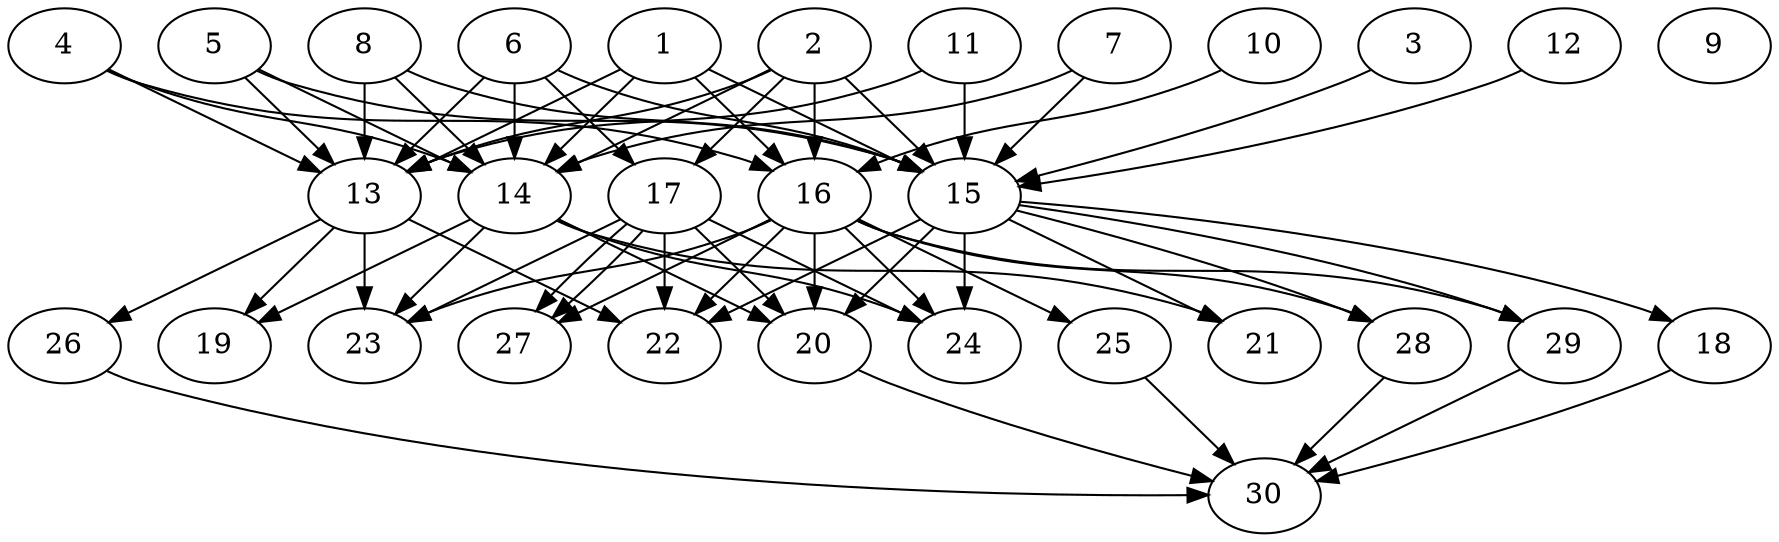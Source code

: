 // DAG automatically generated by daggen at Tue Aug  6 16:27:24 2019
// ./daggen --dot -n 30 --ccr 0.4 --fat 0.7 --regular 0.5 --density 0.8 --mindata 5242880 --maxdata 52428800 
digraph G {
  1 [size="18880000", alpha="0.01", expect_size="7552000"] 
  1 -> 13 [size ="7552000"]
  1 -> 14 [size ="7552000"]
  1 -> 15 [size ="7552000"]
  1 -> 16 [size ="7552000"]
  2 [size="73500160", alpha="0.12", expect_size="29400064"] 
  2 -> 13 [size ="29400064"]
  2 -> 14 [size ="29400064"]
  2 -> 15 [size ="29400064"]
  2 -> 16 [size ="29400064"]
  2 -> 17 [size ="29400064"]
  3 [size="42465280", alpha="0.00", expect_size="16986112"] 
  3 -> 15 [size ="16986112"]
  4 [size="17198080", alpha="0.02", expect_size="6879232"] 
  4 -> 13 [size ="6879232"]
  4 -> 14 [size ="6879232"]
  4 -> 16 [size ="6879232"]
  5 [size="78589440", alpha="0.03", expect_size="31435776"] 
  5 -> 13 [size ="31435776"]
  5 -> 14 [size ="31435776"]
  5 -> 15 [size ="31435776"]
  6 [size="67461120", alpha="0.19", expect_size="26984448"] 
  6 -> 13 [size ="26984448"]
  6 -> 14 [size ="26984448"]
  6 -> 15 [size ="26984448"]
  6 -> 17 [size ="26984448"]
  7 [size="33082880", alpha="0.12", expect_size="13233152"] 
  7 -> 14 [size ="13233152"]
  7 -> 15 [size ="13233152"]
  8 [size="37667840", alpha="0.00", expect_size="15067136"] 
  8 -> 13 [size ="15067136"]
  8 -> 14 [size ="15067136"]
  8 -> 15 [size ="15067136"]
  9 [size="61852160", alpha="0.04", expect_size="24740864"] 
  10 [size="33628160", alpha="0.19", expect_size="13451264"] 
  10 -> 16 [size ="13451264"]
  11 [size="23741440", alpha="0.06", expect_size="9496576"] 
  11 -> 13 [size ="9496576"]
  11 -> 15 [size ="9496576"]
  12 [size="29588480", alpha="0.04", expect_size="11835392"] 
  12 -> 15 [size ="11835392"]
  13 [size="98155520", alpha="0.18", expect_size="39262208"] 
  13 -> 19 [size ="39262208"]
  13 -> 22 [size ="39262208"]
  13 -> 23 [size ="39262208"]
  13 -> 26 [size ="39262208"]
  14 [size="100554240", alpha="0.01", expect_size="40221696"] 
  14 -> 19 [size ="40221696"]
  14 -> 20 [size ="40221696"]
  14 -> 21 [size ="40221696"]
  14 -> 23 [size ="40221696"]
  14 -> 24 [size ="40221696"]
  15 [size="111362560", alpha="0.17", expect_size="44545024"] 
  15 -> 18 [size ="44545024"]
  15 -> 20 [size ="44545024"]
  15 -> 21 [size ="44545024"]
  15 -> 22 [size ="44545024"]
  15 -> 24 [size ="44545024"]
  15 -> 28 [size ="44545024"]
  15 -> 29 [size ="44545024"]
  16 [size="13621760", alpha="0.18", expect_size="5448704"] 
  16 -> 20 [size ="5448704"]
  16 -> 22 [size ="5448704"]
  16 -> 23 [size ="5448704"]
  16 -> 24 [size ="5448704"]
  16 -> 25 [size ="5448704"]
  16 -> 27 [size ="5448704"]
  16 -> 28 [size ="5448704"]
  16 -> 29 [size ="5448704"]
  17 [size="125739520", alpha="0.06", expect_size="50295808"] 
  17 -> 20 [size ="50295808"]
  17 -> 22 [size ="50295808"]
  17 -> 23 [size ="50295808"]
  17 -> 24 [size ="50295808"]
  17 -> 27 [size ="50295808"]
  17 -> 27 [size ="50295808"]
  18 [size="77112320", alpha="0.01", expect_size="30844928"] 
  18 -> 30 [size ="30844928"]
  19 [size="79183360", alpha="0.15", expect_size="31673344"] 
  20 [size="101135360", alpha="0.12", expect_size="40454144"] 
  20 -> 30 [size ="40454144"]
  21 [size="97610240", alpha="0.09", expect_size="39044096"] 
  22 [size="131005440", alpha="0.16", expect_size="52402176"] 
  23 [size="38520320", alpha="0.08", expect_size="15408128"] 
  24 [size="25472000", alpha="0.01", expect_size="10188800"] 
  25 [size="31073280", alpha="0.05", expect_size="12429312"] 
  25 -> 30 [size ="12429312"]
  26 [size="129359360", alpha="0.19", expect_size="51743744"] 
  26 -> 30 [size ="51743744"]
  27 [size="115578880", alpha="0.15", expect_size="46231552"] 
  28 [size="34388480", alpha="0.16", expect_size="13755392"] 
  28 -> 30 [size ="13755392"]
  29 [size="42426880", alpha="0.05", expect_size="16970752"] 
  29 -> 30 [size ="16970752"]
  30 [size="15866880", alpha="0.18", expect_size="6346752"] 
}
